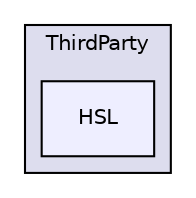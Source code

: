 digraph "data/Ipopt-3.12.8/ThirdParty/HSL" {
  compound=true
  node [ fontsize="10", fontname="Helvetica"];
  edge [ labelfontsize="10", labelfontname="Helvetica"];
  subgraph clusterdir_92e83b7a1bc85b6e6a8f14b13a543e48 {
    graph [ bgcolor="#ddddee", pencolor="black", label="ThirdParty" fontname="Helvetica", fontsize="10", URL="dir_92e83b7a1bc85b6e6a8f14b13a543e48.html"]
  dir_7edda1af21c799fdeb82f38704838eff [shape=box, label="HSL", style="filled", fillcolor="#eeeeff", pencolor="black", URL="dir_7edda1af21c799fdeb82f38704838eff.html"];
  }
}
